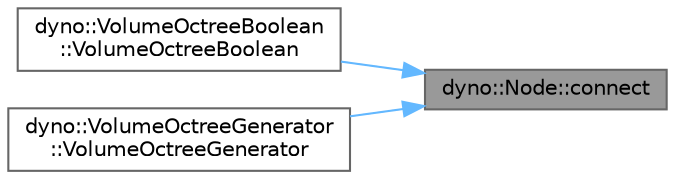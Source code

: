 digraph "dyno::Node::connect"
{
 // LATEX_PDF_SIZE
  bgcolor="transparent";
  edge [fontname=Helvetica,fontsize=10,labelfontname=Helvetica,labelfontsize=10];
  node [fontname=Helvetica,fontsize=10,shape=box,height=0.2,width=0.4];
  rankdir="RL";
  Node1 [id="Node000001",label="dyno::Node::connect",height=0.2,width=0.4,color="gray40", fillcolor="grey60", style="filled", fontcolor="black",tooltip=" "];
  Node1 -> Node2 [id="edge1_Node000001_Node000002",dir="back",color="steelblue1",style="solid",tooltip=" "];
  Node2 [id="Node000002",label="dyno::VolumeOctreeBoolean\l::VolumeOctreeBoolean",height=0.2,width=0.4,color="grey40", fillcolor="white", style="filled",URL="$classdyno_1_1_volume_octree_boolean.html#ad2f9d839982c2a1195b23d91b3c2a33c",tooltip=" "];
  Node1 -> Node3 [id="edge2_Node000001_Node000003",dir="back",color="steelblue1",style="solid",tooltip=" "];
  Node3 [id="Node000003",label="dyno::VolumeOctreeGenerator\l::VolumeOctreeGenerator",height=0.2,width=0.4,color="grey40", fillcolor="white", style="filled",URL="$classdyno_1_1_volume_octree_generator.html#aa472ad6d032bb15b3f006c1554c45106",tooltip=" "];
}
